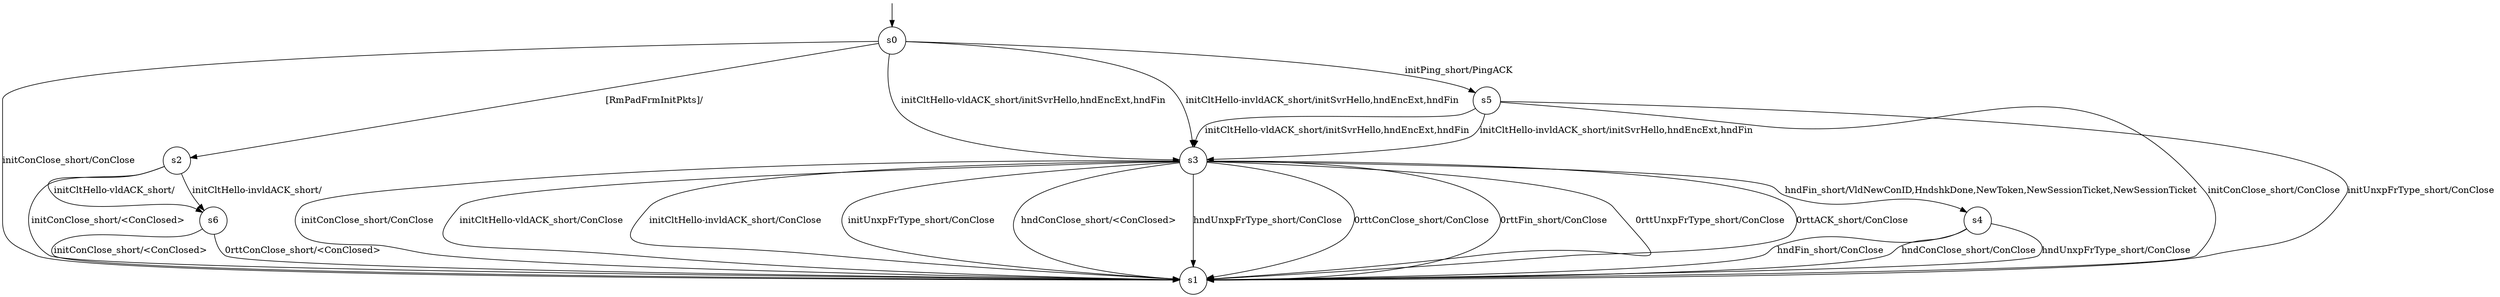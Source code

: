 digraph g {

s0 [shape="circle" label="s0"];
s1 [shape="circle" label="s1"];
s2 [shape="circle" label="s2"];
s3 [shape="circle" label="s3"];
s4 [shape="circle" label="s4"];
s5 [shape="circle" label="s5"];
s6 [shape="circle" label="s6"];
s0 -> s5 [label="initPing_short/PingACK "];
s0 -> s1 [label="initConClose_short/ConClose "];
s0 -> s3 [label="initCltHello-vldACK_short/initSvrHello,hndEncExt,hndFin "];
s0 -> s3 [label="initCltHello-invldACK_short/initSvrHello,hndEncExt,hndFin "];
s0 -> s2 [label="[RmPadFrmInitPkts]/ "];
s2 -> s1 [label="initConClose_short/<ConClosed> "];
s2 -> s6 [label="initCltHello-vldACK_short/ "];
s2 -> s6 [label="initCltHello-invldACK_short/ "];
s3 -> s1 [label="initConClose_short/ConClose "];
s3 -> s1 [label="initCltHello-vldACK_short/ConClose "];
s3 -> s1 [label="initCltHello-invldACK_short/ConClose "];
s3 -> s1 [label="initUnxpFrType_short/ConClose "];
s3 -> s4 [label="hndFin_short/VldNewConID,HndshkDone,NewToken,NewSessionTicket,NewSessionTicket "];
s3 -> s1 [label="hndConClose_short/<ConClosed> "];
s3 -> s1 [label="hndUnxpFrType_short/ConClose "];
s3 -> s1 [label="0rttConClose_short/ConClose "];
s3 -> s1 [label="0rttFin_short/ConClose "];
s3 -> s1 [label="0rttUnxpFrType_short/ConClose "];
s3 -> s1 [label="0rttACK_short/ConClose "];
s4 -> s1 [label="hndFin_short/ConClose "];
s4 -> s1 [label="hndConClose_short/ConClose "];
s4 -> s1 [label="hndUnxpFrType_short/ConClose "];
s5 -> s1 [label="initConClose_short/ConClose "];
s5 -> s3 [label="initCltHello-vldACK_short/initSvrHello,hndEncExt,hndFin "];
s5 -> s3 [label="initCltHello-invldACK_short/initSvrHello,hndEncExt,hndFin "];
s5 -> s1 [label="initUnxpFrType_short/ConClose "];
s6 -> s1 [label="initConClose_short/<ConClosed> "];
s6 -> s1 [label="0rttConClose_short/<ConClosed> "];

__start0 [label="" shape="none" width="0" height="0"];
__start0 -> s0;

}
